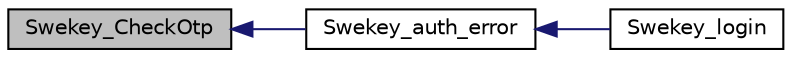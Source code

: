digraph G
{
  edge [fontname="Helvetica",fontsize="10",labelfontname="Helvetica",labelfontsize="10"];
  node [fontname="Helvetica",fontsize="10",shape=record];
  rankdir="LR";
  Node1 [label="Swekey_CheckOtp",height=0.2,width=0.4,color="black", fillcolor="grey75", style="filled" fontcolor="black"];
  Node1 -> Node2 [dir="back",color="midnightblue",fontsize="10",style="solid",fontname="Helvetica"];
  Node2 [label="Swekey_auth_error",height=0.2,width=0.4,color="black", fillcolor="white", style="filled",URL="$swekey_8auth_8lib_8php.html#a67ffb3938222a21db61c6de1df112991",tooltip="Handle Swekey authentication error."];
  Node2 -> Node3 [dir="back",color="midnightblue",fontsize="10",style="solid",fontname="Helvetica"];
  Node3 [label="Swekey_login",height=0.2,width=0.4,color="black", fillcolor="white", style="filled",URL="$swekey_8auth_8lib_8php.html#a6b25bd9dd16efb57112bc0ec08d2342c",tooltip="Perform login using Swekey."];
}

